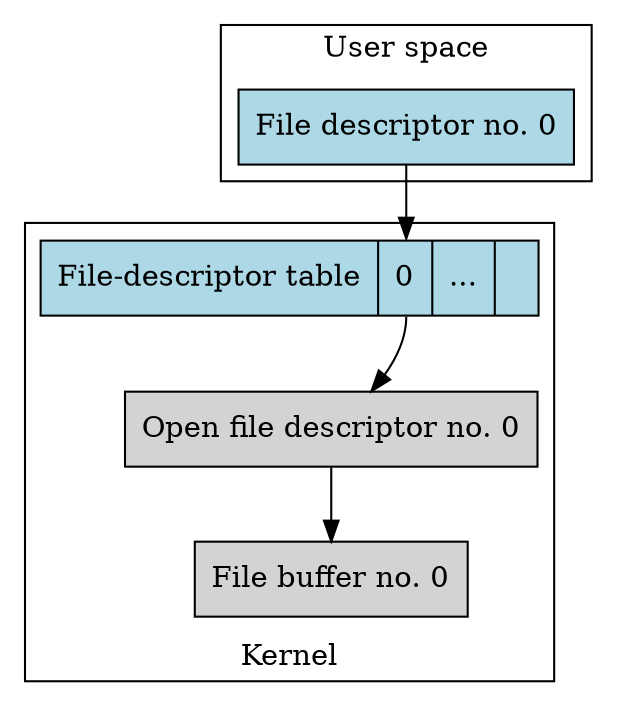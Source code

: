 
strict digraph {

    fd0 [label="File descriptor no. 0" fillcolor=lightblue shape=box style=filled]

    fdtab [label="File-descriptor table | <fd0> 0 | ... |" fillcolor=lightblue shape=record style=filled]

    ofd0 [label="Open file descriptor no. 0" shape=box style=filled]

    fbuf0 [label="File buffer no. 0" shape=box style=filled]

    subgraph cluster_userspace {
        label="User space"

        fd0
    }
    subgraph cluster_kernel {
        label="Kernel"
        labelloc=b

        fdtab
        ofd0
        fbuf0
    }

    fd0 -> fdtab:fd0
    fdtab:fd0 -> ofd0
    ofd0 -> fbuf0
}
